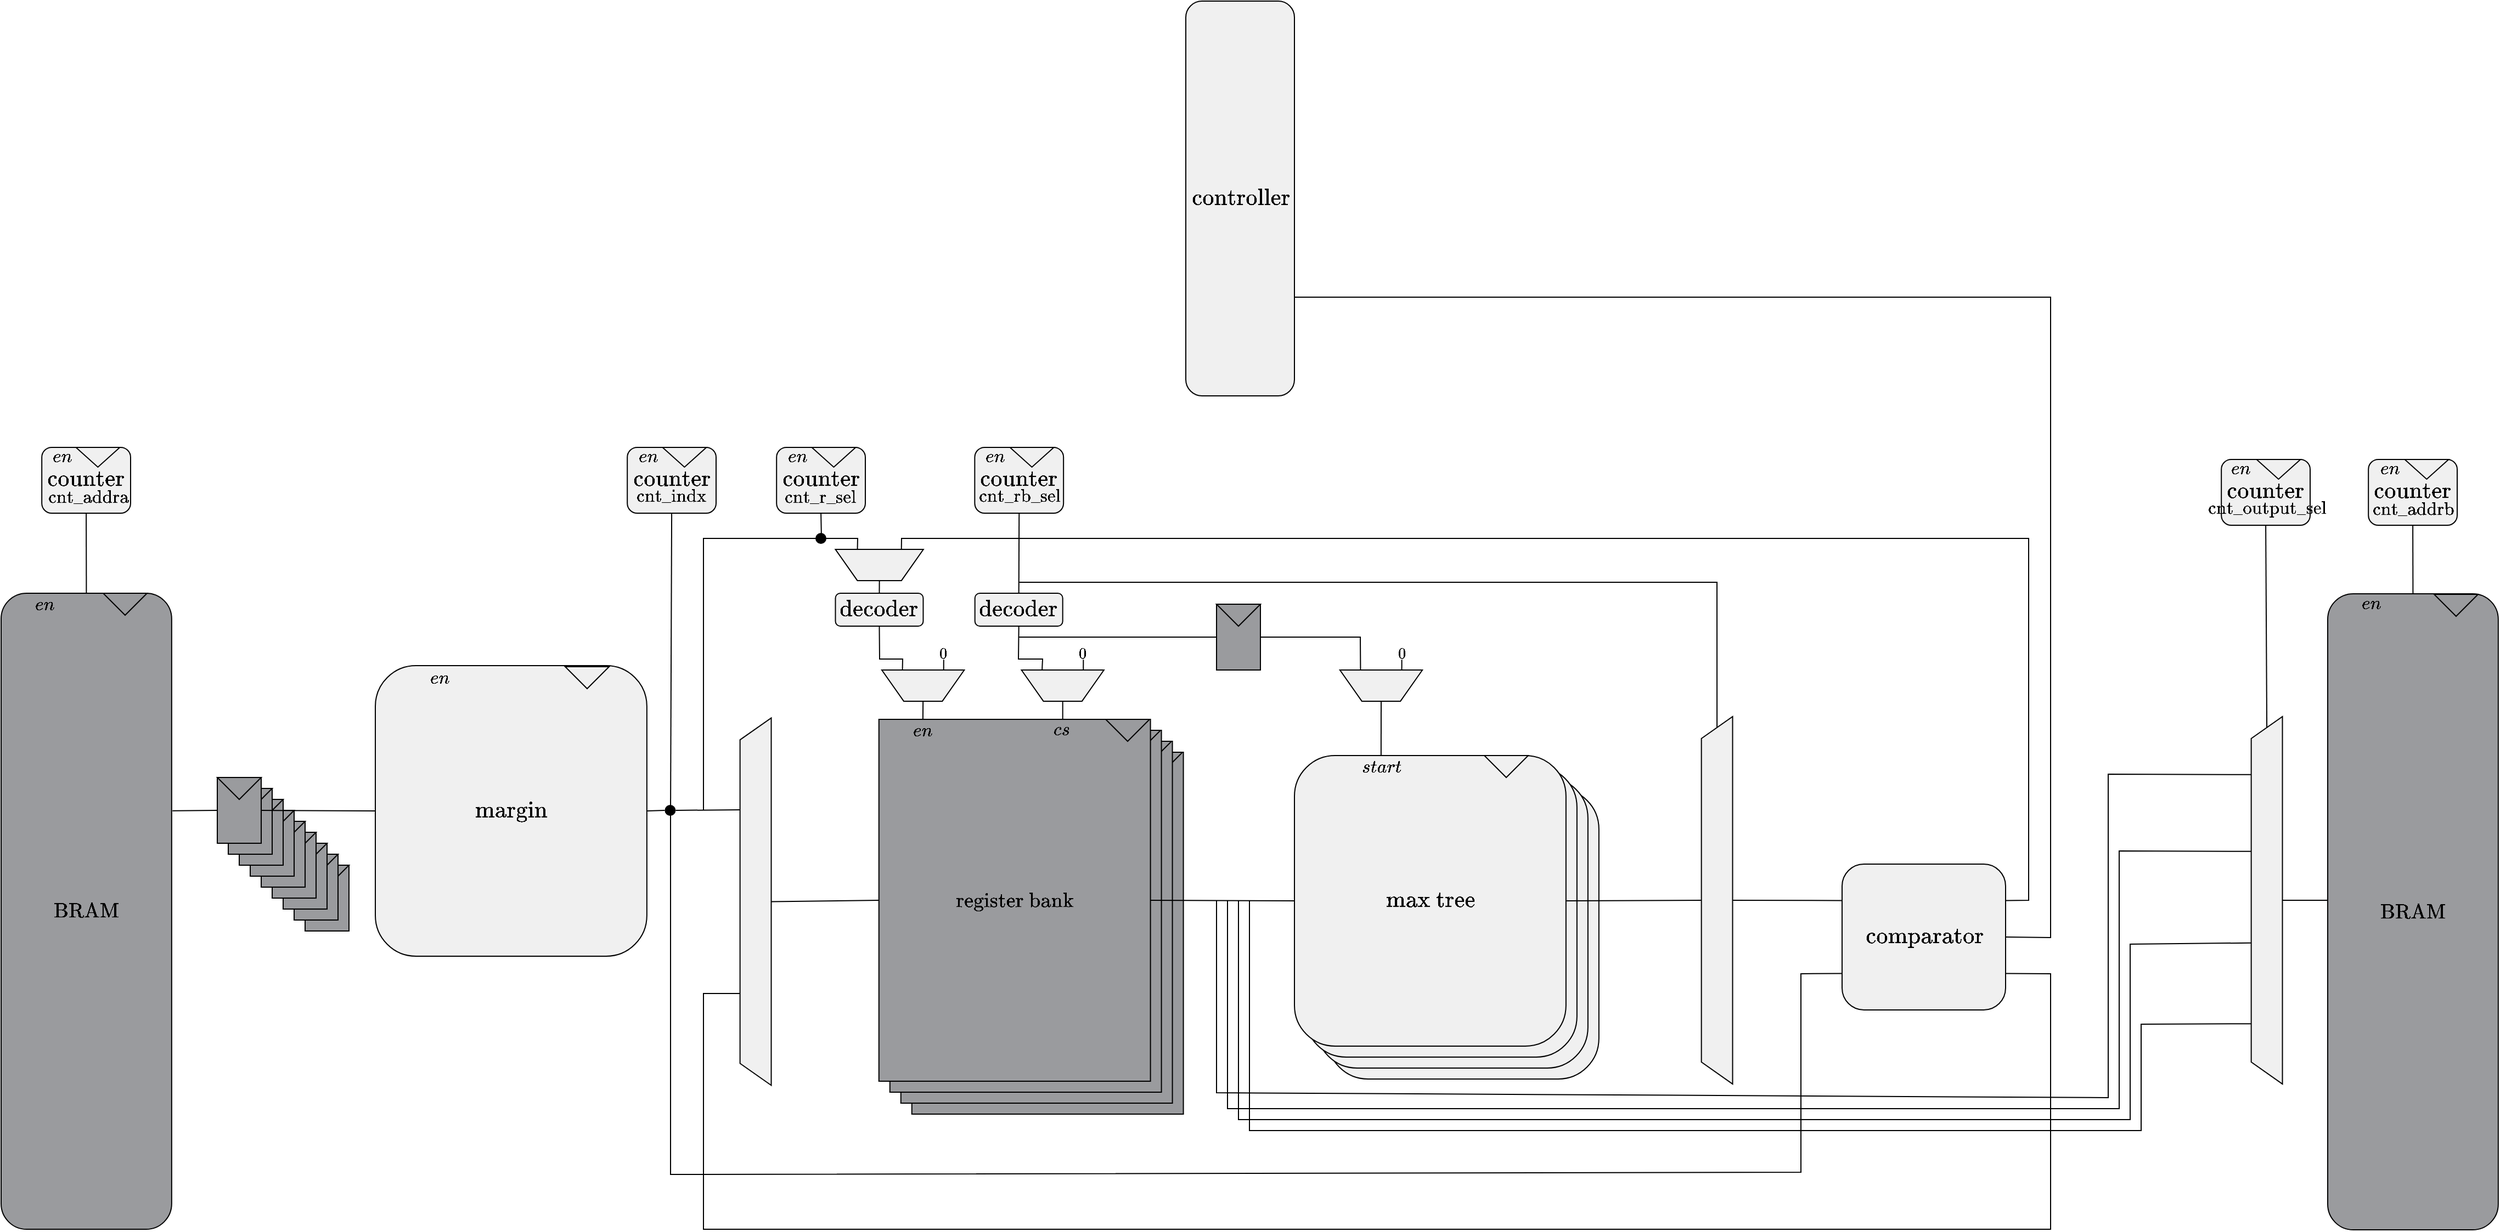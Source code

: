 <mxfile version="26.0.10">
  <diagram name="Page-1" id="adOrIFymFFJTRw3BzbVN">
    <mxGraphModel dx="1035" dy="715" grid="1" gridSize="10" guides="1" tooltips="1" connect="1" arrows="1" fold="1" page="1" pageScale="1" pageWidth="500" pageHeight="150" math="1" shadow="0">
      <root>
        <mxCell id="0" />
        <mxCell id="1" parent="0" />
        <mxCell id="SzusxRQVRMnyUwZ2KCdy-93" value="" style="group" parent="1" vertex="1" connectable="0">
          <mxGeometry x="477" y="718" width="40" height="60" as="geometry" />
        </mxCell>
        <mxCell id="SzusxRQVRMnyUwZ2KCdy-94" value="" style="group;strokeWidth=1;fillColor=#9A9B9E;strokeColor=default;container=0;" parent="SzusxRQVRMnyUwZ2KCdy-93" vertex="1" connectable="0">
          <mxGeometry width="40" height="60" as="geometry" />
        </mxCell>
        <mxCell id="SzusxRQVRMnyUwZ2KCdy-95" value="" style="rounded=0;whiteSpace=wrap;html=1;fillColor=#9A9B9E;" parent="SzusxRQVRMnyUwZ2KCdy-93" vertex="1">
          <mxGeometry width="40" height="60" as="geometry" />
        </mxCell>
        <mxCell id="SzusxRQVRMnyUwZ2KCdy-96" value="" style="triangle;whiteSpace=wrap;html=1;rotation=90;fillColor=#9A9B9E;" parent="SzusxRQVRMnyUwZ2KCdy-93" vertex="1">
          <mxGeometry x="10" y="-10" width="20" height="40" as="geometry" />
        </mxCell>
        <mxCell id="SzusxRQVRMnyUwZ2KCdy-89" value="" style="group" parent="1" vertex="1" connectable="0">
          <mxGeometry x="467" y="708" width="40" height="60" as="geometry" />
        </mxCell>
        <mxCell id="SzusxRQVRMnyUwZ2KCdy-90" value="" style="group;strokeWidth=1;fillColor=#9A9B9E;strokeColor=default;container=0;" parent="SzusxRQVRMnyUwZ2KCdy-89" vertex="1" connectable="0">
          <mxGeometry width="40" height="60" as="geometry" />
        </mxCell>
        <mxCell id="SzusxRQVRMnyUwZ2KCdy-91" value="" style="rounded=0;whiteSpace=wrap;html=1;fillColor=#9A9B9E;" parent="SzusxRQVRMnyUwZ2KCdy-89" vertex="1">
          <mxGeometry width="40" height="60" as="geometry" />
        </mxCell>
        <mxCell id="SzusxRQVRMnyUwZ2KCdy-92" value="" style="triangle;whiteSpace=wrap;html=1;rotation=90;fillColor=#9A9B9E;" parent="SzusxRQVRMnyUwZ2KCdy-89" vertex="1">
          <mxGeometry x="10" y="-10" width="20" height="40" as="geometry" />
        </mxCell>
        <mxCell id="SzusxRQVRMnyUwZ2KCdy-85" value="" style="group" parent="1" vertex="1" connectable="0">
          <mxGeometry x="457" y="698" width="40" height="60" as="geometry" />
        </mxCell>
        <mxCell id="SzusxRQVRMnyUwZ2KCdy-86" value="" style="group;strokeWidth=1;fillColor=#9A9B9E;strokeColor=default;container=0;" parent="SzusxRQVRMnyUwZ2KCdy-85" vertex="1" connectable="0">
          <mxGeometry width="40" height="60" as="geometry" />
        </mxCell>
        <mxCell id="SzusxRQVRMnyUwZ2KCdy-87" value="" style="rounded=0;whiteSpace=wrap;html=1;fillColor=#9A9B9E;" parent="SzusxRQVRMnyUwZ2KCdy-85" vertex="1">
          <mxGeometry width="40" height="60" as="geometry" />
        </mxCell>
        <mxCell id="SzusxRQVRMnyUwZ2KCdy-88" value="" style="triangle;whiteSpace=wrap;html=1;rotation=90;fillColor=#9A9B9E;" parent="SzusxRQVRMnyUwZ2KCdy-85" vertex="1">
          <mxGeometry x="10" y="-10" width="20" height="40" as="geometry" />
        </mxCell>
        <mxCell id="SzusxRQVRMnyUwZ2KCdy-81" value="" style="group" parent="1" vertex="1" connectable="0">
          <mxGeometry x="447" y="688" width="40" height="60" as="geometry" />
        </mxCell>
        <mxCell id="SzusxRQVRMnyUwZ2KCdy-82" value="" style="group;strokeWidth=1;fillColor=#9A9B9E;strokeColor=default;container=0;" parent="SzusxRQVRMnyUwZ2KCdy-81" vertex="1" connectable="0">
          <mxGeometry width="40" height="60" as="geometry" />
        </mxCell>
        <mxCell id="SzusxRQVRMnyUwZ2KCdy-83" value="" style="rounded=0;whiteSpace=wrap;html=1;fillColor=#9A9B9E;" parent="SzusxRQVRMnyUwZ2KCdy-81" vertex="1">
          <mxGeometry width="40" height="60" as="geometry" />
        </mxCell>
        <mxCell id="SzusxRQVRMnyUwZ2KCdy-84" value="" style="triangle;whiteSpace=wrap;html=1;rotation=90;fillColor=#9A9B9E;" parent="SzusxRQVRMnyUwZ2KCdy-81" vertex="1">
          <mxGeometry x="10" y="-10" width="20" height="40" as="geometry" />
        </mxCell>
        <mxCell id="SzusxRQVRMnyUwZ2KCdy-77" value="" style="group" parent="1" vertex="1" connectable="0">
          <mxGeometry x="437" y="678" width="40" height="60" as="geometry" />
        </mxCell>
        <mxCell id="SzusxRQVRMnyUwZ2KCdy-78" value="" style="group;strokeWidth=1;fillColor=#9A9B9E;strokeColor=default;container=0;" parent="SzusxRQVRMnyUwZ2KCdy-77" vertex="1" connectable="0">
          <mxGeometry width="40" height="60" as="geometry" />
        </mxCell>
        <mxCell id="SzusxRQVRMnyUwZ2KCdy-79" value="" style="rounded=0;whiteSpace=wrap;html=1;fillColor=#9A9B9E;" parent="SzusxRQVRMnyUwZ2KCdy-77" vertex="1">
          <mxGeometry width="40" height="60" as="geometry" />
        </mxCell>
        <mxCell id="SzusxRQVRMnyUwZ2KCdy-80" value="" style="triangle;whiteSpace=wrap;html=1;rotation=90;fillColor=#9A9B9E;" parent="SzusxRQVRMnyUwZ2KCdy-77" vertex="1">
          <mxGeometry x="10" y="-10" width="20" height="40" as="geometry" />
        </mxCell>
        <mxCell id="SzusxRQVRMnyUwZ2KCdy-73" value="" style="group" parent="1" vertex="1" connectable="0">
          <mxGeometry x="427" y="668" width="40" height="60" as="geometry" />
        </mxCell>
        <mxCell id="SzusxRQVRMnyUwZ2KCdy-74" value="" style="group;strokeWidth=1;fillColor=#9A9B9E;strokeColor=default;container=0;" parent="SzusxRQVRMnyUwZ2KCdy-73" vertex="1" connectable="0">
          <mxGeometry width="40" height="60" as="geometry" />
        </mxCell>
        <mxCell id="SzusxRQVRMnyUwZ2KCdy-75" value="" style="rounded=0;whiteSpace=wrap;html=1;fillColor=#9A9B9E;" parent="SzusxRQVRMnyUwZ2KCdy-73" vertex="1">
          <mxGeometry width="40" height="60" as="geometry" />
        </mxCell>
        <mxCell id="SzusxRQVRMnyUwZ2KCdy-76" value="" style="triangle;whiteSpace=wrap;html=1;rotation=90;fillColor=#9A9B9E;" parent="SzusxRQVRMnyUwZ2KCdy-73" vertex="1">
          <mxGeometry x="10" y="-10" width="20" height="40" as="geometry" />
        </mxCell>
        <mxCell id="SzusxRQVRMnyUwZ2KCdy-69" value="" style="group" parent="1" vertex="1" connectable="0">
          <mxGeometry x="417" y="658" width="40" height="60" as="geometry" />
        </mxCell>
        <mxCell id="SzusxRQVRMnyUwZ2KCdy-70" value="" style="group;strokeWidth=1;fillColor=#9A9B9E;strokeColor=default;container=0;" parent="SzusxRQVRMnyUwZ2KCdy-69" vertex="1" connectable="0">
          <mxGeometry width="40" height="60" as="geometry" />
        </mxCell>
        <mxCell id="SzusxRQVRMnyUwZ2KCdy-71" value="" style="rounded=0;whiteSpace=wrap;html=1;fillColor=#9A9B9E;" parent="SzusxRQVRMnyUwZ2KCdy-69" vertex="1">
          <mxGeometry width="40" height="60" as="geometry" />
        </mxCell>
        <mxCell id="SzusxRQVRMnyUwZ2KCdy-72" value="" style="triangle;whiteSpace=wrap;html=1;rotation=90;fillColor=#9A9B9E;" parent="SzusxRQVRMnyUwZ2KCdy-69" vertex="1">
          <mxGeometry x="10" y="-10" width="20" height="40" as="geometry" />
        </mxCell>
        <mxCell id="SzusxRQVRMnyUwZ2KCdy-65" value="" style="group" parent="1" vertex="1" connectable="0">
          <mxGeometry x="407" y="648" width="40" height="60" as="geometry" />
        </mxCell>
        <mxCell id="SzusxRQVRMnyUwZ2KCdy-66" value="" style="group;strokeWidth=1;fillColor=#9A9B9E;strokeColor=default;container=0;" parent="SzusxRQVRMnyUwZ2KCdy-65" vertex="1" connectable="0">
          <mxGeometry width="40" height="60" as="geometry" />
        </mxCell>
        <mxCell id="SzusxRQVRMnyUwZ2KCdy-67" value="" style="rounded=0;whiteSpace=wrap;html=1;fillColor=#9A9B9E;" parent="SzusxRQVRMnyUwZ2KCdy-65" vertex="1">
          <mxGeometry width="40" height="60" as="geometry" />
        </mxCell>
        <mxCell id="SzusxRQVRMnyUwZ2KCdy-68" value="" style="triangle;whiteSpace=wrap;html=1;rotation=90;fillColor=#9A9B9E;" parent="SzusxRQVRMnyUwZ2KCdy-65" vertex="1">
          <mxGeometry x="10" y="-10" width="20" height="40" as="geometry" />
        </mxCell>
        <mxCell id="Q722ckxabsYqj8SurIKe-194" value="" style="rounded=1;whiteSpace=wrap;html=1;fillColor=#F0F0F0;" parent="1" vertex="1">
          <mxGeometry x="1408.5" y="648" width="247.42" height="265" as="geometry" />
        </mxCell>
        <mxCell id="Q722ckxabsYqj8SurIKe-193" value="" style="rounded=1;whiteSpace=wrap;html=1;fillColor=#F0F0F0;" parent="1" vertex="1">
          <mxGeometry x="1398.5" y="638" width="247.42" height="265" as="geometry" />
        </mxCell>
        <mxCell id="Q722ckxabsYqj8SurIKe-192" value="" style="rounded=1;whiteSpace=wrap;html=1;fillColor=#F0F0F0;" parent="1" vertex="1">
          <mxGeometry x="1388.5" y="628" width="247.42" height="265" as="geometry" />
        </mxCell>
        <mxCell id="Q722ckxabsYqj8SurIKe-184" value="" style="rounded=0;whiteSpace=wrap;html=1;fillColor=#9A9B9E;" parent="1" vertex="1">
          <mxGeometry x="1029.87" y="615" width="247.42" height="330" as="geometry" />
        </mxCell>
        <mxCell id="Q722ckxabsYqj8SurIKe-185" value="" style="triangle;whiteSpace=wrap;html=1;rotation=90;fillColor=#9A9B9E;" parent="1" vertex="1">
          <mxGeometry x="1246.5" y="605" width="20" height="40" as="geometry" />
        </mxCell>
        <mxCell id="Q722ckxabsYqj8SurIKe-186" value="&lt;font style=&quot;font-size: 14px;&quot;&gt;$$en$$&lt;/font&gt;" style="text;html=1;align=center;verticalAlign=middle;whiteSpace=wrap;rounded=0;" parent="1" vertex="1">
          <mxGeometry x="1040.08" y="616" width="60" height="18" as="geometry" />
        </mxCell>
        <mxCell id="Q722ckxabsYqj8SurIKe-187" value="&lt;font style=&quot;font-size: 14px;&quot;&gt;$$cs$$&lt;/font&gt;" style="text;html=1;align=center;verticalAlign=middle;whiteSpace=wrap;rounded=0;" parent="1" vertex="1">
          <mxGeometry x="1167.34" y="615" width="60" height="18" as="geometry" />
        </mxCell>
        <mxCell id="Q722ckxabsYqj8SurIKe-180" value="" style="rounded=0;whiteSpace=wrap;html=1;fillColor=#9A9B9E;" parent="1" vertex="1">
          <mxGeometry x="1019.87" y="605" width="247.42" height="330" as="geometry" />
        </mxCell>
        <mxCell id="Q722ckxabsYqj8SurIKe-181" value="" style="triangle;whiteSpace=wrap;html=1;rotation=90;fillColor=#9A9B9E;" parent="1" vertex="1">
          <mxGeometry x="1236.5" y="595" width="20" height="40" as="geometry" />
        </mxCell>
        <mxCell id="Q722ckxabsYqj8SurIKe-182" value="&lt;font style=&quot;font-size: 14px;&quot;&gt;$$en$$&lt;/font&gt;" style="text;html=1;align=center;verticalAlign=middle;whiteSpace=wrap;rounded=0;" parent="1" vertex="1">
          <mxGeometry x="1030.08" y="606" width="60" height="18" as="geometry" />
        </mxCell>
        <mxCell id="Q722ckxabsYqj8SurIKe-183" value="&lt;font style=&quot;font-size: 14px;&quot;&gt;$$cs$$&lt;/font&gt;" style="text;html=1;align=center;verticalAlign=middle;whiteSpace=wrap;rounded=0;" parent="1" vertex="1">
          <mxGeometry x="1157.34" y="605" width="60" height="18" as="geometry" />
        </mxCell>
        <mxCell id="Q722ckxabsYqj8SurIKe-176" value="" style="rounded=0;whiteSpace=wrap;html=1;fillColor=#9A9B9E;" parent="1" vertex="1">
          <mxGeometry x="1009.87" y="595" width="247.42" height="330" as="geometry" />
        </mxCell>
        <mxCell id="Q722ckxabsYqj8SurIKe-177" value="" style="triangle;whiteSpace=wrap;html=1;rotation=90;fillColor=#9A9B9E;" parent="1" vertex="1">
          <mxGeometry x="1226.5" y="585" width="20" height="40" as="geometry" />
        </mxCell>
        <mxCell id="Q722ckxabsYqj8SurIKe-178" value="&lt;font style=&quot;font-size: 14px;&quot;&gt;$$en$$&lt;/font&gt;" style="text;html=1;align=center;verticalAlign=middle;whiteSpace=wrap;rounded=0;" parent="1" vertex="1">
          <mxGeometry x="1020.08" y="596" width="60" height="18" as="geometry" />
        </mxCell>
        <mxCell id="Q722ckxabsYqj8SurIKe-179" value="&lt;font style=&quot;font-size: 14px;&quot;&gt;$$cs$$&lt;/font&gt;" style="text;html=1;align=center;verticalAlign=middle;whiteSpace=wrap;rounded=0;" parent="1" vertex="1">
          <mxGeometry x="1147.34" y="595" width="60" height="18" as="geometry" />
        </mxCell>
        <mxCell id="Q722ckxabsYqj8SurIKe-1" value="" style="shape=trapezoid;perimeter=trapezoidPerimeter;whiteSpace=wrap;html=1;fixedSize=1;rotation=-90;fillColor=#F0F0F0;" parent="1" vertex="1">
          <mxGeometry x="720" y="737" width="335.08" height="28.44" as="geometry" />
        </mxCell>
        <mxCell id="Q722ckxabsYqj8SurIKe-38" value="&lt;font size=&quot;3&quot;&gt;$$\text{register bank}$$&lt;/font&gt;" style="rounded=0;whiteSpace=wrap;html=1;fillColor=#9A9B9E;" parent="1" vertex="1">
          <mxGeometry x="999.87" y="585" width="247.42" height="330" as="geometry" />
        </mxCell>
        <mxCell id="Q722ckxabsYqj8SurIKe-40" value="" style="triangle;whiteSpace=wrap;html=1;rotation=90;fillColor=#9A9B9E;" parent="1" vertex="1">
          <mxGeometry x="1216.5" y="575" width="20" height="40" as="geometry" />
        </mxCell>
        <mxCell id="Q722ckxabsYqj8SurIKe-41" value="&lt;font style=&quot;font-size: 14px;&quot;&gt;$$en$$&lt;/font&gt;" style="text;html=1;align=center;verticalAlign=middle;whiteSpace=wrap;rounded=0;" parent="1" vertex="1">
          <mxGeometry x="1010.08" y="586" width="60" height="18" as="geometry" />
        </mxCell>
        <mxCell id="Q722ckxabsYqj8SurIKe-42" value="&lt;font style=&quot;font-size: 14px;&quot;&gt;$$cs$$&lt;/font&gt;" style="text;html=1;align=center;verticalAlign=middle;whiteSpace=wrap;rounded=0;" parent="1" vertex="1">
          <mxGeometry x="1137.34" y="585" width="60" height="18" as="geometry" />
        </mxCell>
        <mxCell id="Q722ckxabsYqj8SurIKe-44" value="" style="shape=trapezoid;perimeter=trapezoidPerimeter;whiteSpace=wrap;html=1;fixedSize=1;rotation=-180;fillColor=#F0F0F0;" parent="1" vertex="1">
          <mxGeometry x="1002.5" y="540" width="75.16" height="28.44" as="geometry" />
        </mxCell>
        <mxCell id="Q722ckxabsYqj8SurIKe-70" value="" style="endArrow=none;html=1;rounded=0;exitX=0.5;exitY=1;exitDx=0;exitDy=0;entryX=0;entryY=0.5;entryDx=0;entryDy=0;startFill=0;" parent="1" source="Q722ckxabsYqj8SurIKe-1" target="Q722ckxabsYqj8SurIKe-38" edge="1">
          <mxGeometry width="50" height="50" relative="1" as="geometry">
            <mxPoint x="1047.58" y="825" as="sourcePoint" />
            <mxPoint x="1097.58" y="775" as="targetPoint" />
          </mxGeometry>
        </mxCell>
        <mxCell id="Q722ckxabsYqj8SurIKe-74" value="&lt;font style=&quot;font-size: 18px;&quot;&gt;$$\text{decoder}$$&lt;/font&gt;" style="rounded=1;whiteSpace=wrap;html=1;fillColor=#F0F0F0;" parent="1" vertex="1">
          <mxGeometry x="960.24" y="470" width="80" height="30" as="geometry" />
        </mxCell>
        <mxCell id="Q722ckxabsYqj8SurIKe-79" value="" style="group" parent="1" vertex="1" connectable="0">
          <mxGeometry x="898.5" y="330" width="89" height="67" as="geometry" />
        </mxCell>
        <mxCell id="Q722ckxabsYqj8SurIKe-75" value="&lt;font style=&quot;font-size: 18px;&quot;&gt;$$\text{counter}$$&lt;/font&gt;" style="rounded=1;whiteSpace=wrap;html=1;fillColor=#F0F0F0;" parent="Q722ckxabsYqj8SurIKe-79" vertex="1">
          <mxGeometry x="8.091" y="7" width="80.909" height="60" as="geometry" />
        </mxCell>
        <mxCell id="Q722ckxabsYqj8SurIKe-77" value="" style="triangle;whiteSpace=wrap;html=1;rotation=90;fillColor=#F0F0F0;" parent="Q722ckxabsYqj8SurIKe-79" vertex="1">
          <mxGeometry x="51.203" y="-4" width="17.98" height="40" as="geometry" />
        </mxCell>
        <mxCell id="Q722ckxabsYqj8SurIKe-78" value="&lt;font style=&quot;font-size: 14px;&quot;&gt;$$en$$&lt;/font&gt;" style="text;html=1;align=center;verticalAlign=middle;whiteSpace=wrap;rounded=0;" parent="Q722ckxabsYqj8SurIKe-79" vertex="1">
          <mxGeometry width="53.939" height="30" as="geometry" />
        </mxCell>
        <mxCell id="iXVDNPHg3G7X44UoFmJs-3" value="&lt;font style=&quot;font-size: 14px;&quot;&gt;$$\text{cnt_r_sel}$$&lt;/font&gt;" style="text;html=1;align=center;verticalAlign=middle;whiteSpace=wrap;rounded=0;" vertex="1" parent="Q722ckxabsYqj8SurIKe-79">
          <mxGeometry x="18.55" y="37" width="60" height="30" as="geometry" />
        </mxCell>
        <mxCell id="Q722ckxabsYqj8SurIKe-97" value="" style="endArrow=none;html=1;rounded=0;entryX=0.5;entryY=1;entryDx=0;entryDy=0;exitX=0.75;exitY=1;exitDx=0;exitDy=0;" parent="1" source="Q722ckxabsYqj8SurIKe-44" target="Q722ckxabsYqj8SurIKe-74" edge="1">
          <mxGeometry width="50" height="50" relative="1" as="geometry">
            <mxPoint x="947.5" y="530" as="sourcePoint" />
            <mxPoint x="997.5" y="480" as="targetPoint" />
            <Array as="points">
              <mxPoint x="1021.5" y="530" />
              <mxPoint x="1000.5" y="530" />
            </Array>
          </mxGeometry>
        </mxCell>
        <mxCell id="Q722ckxabsYqj8SurIKe-98" value="" style="shape=trapezoid;perimeter=trapezoidPerimeter;whiteSpace=wrap;html=1;fixedSize=1;rotation=-180;fillColor=#F0F0F0;" parent="1" vertex="1">
          <mxGeometry x="960.24" y="430" width="80.16" height="28.44" as="geometry" />
        </mxCell>
        <mxCell id="Q722ckxabsYqj8SurIKe-99" value="" style="endArrow=none;html=1;rounded=0;exitX=0.5;exitY=0;exitDx=0;exitDy=0;entryX=0.5;entryY=0;entryDx=0;entryDy=0;" parent="1" source="Q722ckxabsYqj8SurIKe-74" target="Q722ckxabsYqj8SurIKe-98" edge="1">
          <mxGeometry width="50" height="50" relative="1" as="geometry">
            <mxPoint x="1107.5" y="430" as="sourcePoint" />
            <mxPoint x="1157.5" y="380" as="targetPoint" />
          </mxGeometry>
        </mxCell>
        <mxCell id="Q722ckxabsYqj8SurIKe-102" value="" style="endArrow=none;html=1;rounded=0;entryX=0.5;entryY=1;entryDx=0;entryDy=0;exitX=0.75;exitY=1;exitDx=0;exitDy=0;" parent="1" source="Q722ckxabsYqj8SurIKe-98" target="Q722ckxabsYqj8SurIKe-75" edge="1">
          <mxGeometry width="50" height="50" relative="1" as="geometry">
            <mxPoint x="947.5" y="370" as="sourcePoint" />
            <mxPoint x="997.5" y="320" as="targetPoint" />
            <Array as="points">
              <mxPoint x="980.5" y="420" />
              <mxPoint x="947.5" y="420" />
            </Array>
          </mxGeometry>
        </mxCell>
        <mxCell id="Q722ckxabsYqj8SurIKe-105" value="$$0$$" style="text;html=1;align=center;verticalAlign=middle;whiteSpace=wrap;rounded=0;" parent="1" vertex="1">
          <mxGeometry x="1055.08" y="520" width="7.54" height="10" as="geometry" />
        </mxCell>
        <mxCell id="Q722ckxabsYqj8SurIKe-108" value="" style="endArrow=none;html=1;rounded=0;entryX=0.25;entryY=1;entryDx=0;entryDy=0;exitX=0.441;exitY=1.031;exitDx=0;exitDy=0;exitPerimeter=0;" parent="1" target="Q722ckxabsYqj8SurIKe-44" edge="1">
          <mxGeometry width="50" height="50" relative="1" as="geometry">
            <mxPoint x="1058.9" y="530.62" as="sourcePoint" />
            <mxPoint x="1067.5" y="540" as="targetPoint" />
          </mxGeometry>
        </mxCell>
        <mxCell id="Q722ckxabsYqj8SurIKe-114" value="" style="shape=trapezoid;perimeter=trapezoidPerimeter;whiteSpace=wrap;html=1;fixedSize=1;rotation=-180;fillColor=#F0F0F0;" parent="1" vertex="1">
          <mxGeometry x="1129.76" y="540" width="75.16" height="28.44" as="geometry" />
        </mxCell>
        <mxCell id="Q722ckxabsYqj8SurIKe-115" value="&lt;font style=&quot;font-size: 18px;&quot;&gt;$$\text{decoder}$$&lt;/font&gt;" style="rounded=1;whiteSpace=wrap;html=1;fillColor=#F0F0F0;" parent="1" vertex="1">
          <mxGeometry x="1087.34" y="470" width="80" height="30" as="geometry" />
        </mxCell>
        <mxCell id="Q722ckxabsYqj8SurIKe-117" value="$$0$$" style="text;html=1;align=center;verticalAlign=middle;whiteSpace=wrap;rounded=0;" parent="1" vertex="1">
          <mxGeometry x="1182.34" y="520" width="7.54" height="10" as="geometry" />
        </mxCell>
        <mxCell id="Q722ckxabsYqj8SurIKe-118" value="" style="endArrow=none;html=1;rounded=0;entryX=0.25;entryY=1;entryDx=0;entryDy=0;exitX=0.441;exitY=1.031;exitDx=0;exitDy=0;exitPerimeter=0;" parent="1" target="Q722ckxabsYqj8SurIKe-114" edge="1">
          <mxGeometry width="50" height="50" relative="1" as="geometry">
            <mxPoint x="1186.16" y="530.62" as="sourcePoint" />
            <mxPoint x="1194.76" y="540" as="targetPoint" />
          </mxGeometry>
        </mxCell>
        <mxCell id="Q722ckxabsYqj8SurIKe-119" value="" style="endArrow=none;html=1;rounded=0;exitX=0.5;exitY=0;exitDx=0;exitDy=0;entryX=0.5;entryY=0;entryDx=0;entryDy=0;" parent="1" source="Q722ckxabsYqj8SurIKe-42" target="Q722ckxabsYqj8SurIKe-114" edge="1">
          <mxGeometry width="50" height="50" relative="1" as="geometry">
            <mxPoint x="1277.5" y="540" as="sourcePoint" />
            <mxPoint x="1327.5" y="490" as="targetPoint" />
          </mxGeometry>
        </mxCell>
        <mxCell id="Q722ckxabsYqj8SurIKe-120" value="" style="group;rounded=0;" parent="1" vertex="1" connectable="0">
          <mxGeometry x="1079.08" y="330" width="89" height="67" as="geometry" />
        </mxCell>
        <mxCell id="Q722ckxabsYqj8SurIKe-121" value="&lt;font style=&quot;font-size: 18px;&quot;&gt;$$\text{counter}$$&lt;/font&gt;" style="rounded=1;whiteSpace=wrap;html=1;fillColor=#F0F0F0;" parent="Q722ckxabsYqj8SurIKe-120" vertex="1">
          <mxGeometry x="8.091" y="7" width="80.909" height="60" as="geometry" />
        </mxCell>
        <mxCell id="Q722ckxabsYqj8SurIKe-122" value="" style="triangle;whiteSpace=wrap;html=1;rotation=90;fillColor=#F0F0F0;" parent="Q722ckxabsYqj8SurIKe-120" vertex="1">
          <mxGeometry x="51.203" y="-4" width="17.98" height="40" as="geometry" />
        </mxCell>
        <mxCell id="Q722ckxabsYqj8SurIKe-123" value="&lt;font style=&quot;font-size: 14px;&quot;&gt;$$en$$&lt;/font&gt;" style="text;html=1;align=center;verticalAlign=middle;whiteSpace=wrap;rounded=0;" parent="Q722ckxabsYqj8SurIKe-120" vertex="1">
          <mxGeometry width="53.939" height="30" as="geometry" />
        </mxCell>
        <mxCell id="iXVDNPHg3G7X44UoFmJs-4" value="&lt;font style=&quot;font-size: 14px;&quot;&gt;$$\text{cnt_rb_sel}$$&lt;/font&gt;" style="text;html=1;align=center;verticalAlign=middle;whiteSpace=wrap;rounded=0;" vertex="1" parent="Q722ckxabsYqj8SurIKe-120">
          <mxGeometry x="18.55" y="36" width="60" height="30" as="geometry" />
        </mxCell>
        <mxCell id="Q722ckxabsYqj8SurIKe-124" value="" style="endArrow=none;html=1;rounded=0;entryX=0.5;entryY=1;entryDx=0;entryDy=0;exitX=0.5;exitY=0;exitDx=0;exitDy=0;" parent="1" source="Q722ckxabsYqj8SurIKe-115" target="Q722ckxabsYqj8SurIKe-121" edge="1">
          <mxGeometry width="50" height="50" relative="1" as="geometry">
            <mxPoint x="1117.5" y="500" as="sourcePoint" />
            <mxPoint x="1167.5" y="450" as="targetPoint" />
          </mxGeometry>
        </mxCell>
        <mxCell id="Q722ckxabsYqj8SurIKe-139" value="" style="endArrow=none;html=1;rounded=0;entryX=0.5;entryY=0;entryDx=0;entryDy=0;exitX=0.162;exitY=-0.001;exitDx=0;exitDy=0;exitPerimeter=0;" parent="1" source="Q722ckxabsYqj8SurIKe-38" target="Q722ckxabsYqj8SurIKe-44" edge="1">
          <mxGeometry width="50" height="50" relative="1" as="geometry">
            <mxPoint x="947.5" y="630" as="sourcePoint" />
            <mxPoint x="997.5" y="580" as="targetPoint" />
          </mxGeometry>
        </mxCell>
        <mxCell id="Q722ckxabsYqj8SurIKe-190" value="&lt;font style=&quot;font-size: 18px;&quot;&gt;$$\text{max tree}$$&lt;/font&gt;" style="rounded=1;whiteSpace=wrap;html=1;fillColor=#F0F0F0;" parent="1" vertex="1">
          <mxGeometry x="1378.5" y="618" width="247.42" height="265" as="geometry" />
        </mxCell>
        <mxCell id="Q722ckxabsYqj8SurIKe-191" value="&lt;font style=&quot;font-size: 18px;&quot;&gt;$$\text{controller}$$&lt;/font&gt;" style="rounded=1;whiteSpace=wrap;html=1;fillColor=#F0F0F0;" parent="1" vertex="1">
          <mxGeometry x="1279.5" y="-70" width="99" height="360" as="geometry" />
        </mxCell>
        <mxCell id="Q722ckxabsYqj8SurIKe-195" value="" style="endArrow=none;html=1;rounded=0;exitX=1;exitY=0.5;exitDx=0;exitDy=0;entryX=0;entryY=0.5;entryDx=0;entryDy=0;" parent="1" source="Q722ckxabsYqj8SurIKe-38" target="Q722ckxabsYqj8SurIKe-190" edge="1">
          <mxGeometry width="50" height="50" relative="1" as="geometry">
            <mxPoint x="1367.5" y="760" as="sourcePoint" />
            <mxPoint x="1417.5" y="710" as="targetPoint" />
          </mxGeometry>
        </mxCell>
        <mxCell id="Q722ckxabsYqj8SurIKe-196" value="" style="shape=trapezoid;perimeter=trapezoidPerimeter;whiteSpace=wrap;html=1;fixedSize=1;rotation=-90;fillColor=#F0F0F0;" parent="1" vertex="1">
          <mxGeometry x="1596" y="735.78" width="335.08" height="28.44" as="geometry" />
        </mxCell>
        <mxCell id="Q722ckxabsYqj8SurIKe-197" value="" style="endArrow=none;html=1;rounded=0;exitX=1;exitY=0.5;exitDx=0;exitDy=0;entryX=0.5;entryY=0;entryDx=0;entryDy=0;" parent="1" source="Q722ckxabsYqj8SurIKe-190" target="Q722ckxabsYqj8SurIKe-196" edge="1">
          <mxGeometry width="50" height="50" relative="1" as="geometry">
            <mxPoint x="1857.5" y="790" as="sourcePoint" />
            <mxPoint x="1747.5" y="750" as="targetPoint" />
          </mxGeometry>
        </mxCell>
        <mxCell id="Q722ckxabsYqj8SurIKe-198" value="&lt;font style=&quot;font-size: 18px;&quot;&gt;$$\text{comparator}$$&lt;/font&gt;" style="rounded=1;whiteSpace=wrap;html=1;fillColor=#F0F0F0;" parent="1" vertex="1">
          <mxGeometry x="1877.5" y="717" width="149" height="133" as="geometry" />
        </mxCell>
        <mxCell id="Q722ckxabsYqj8SurIKe-200" value="" style="endArrow=none;html=1;rounded=0;entryX=0.25;entryY=0;entryDx=0;entryDy=0;exitX=1;exitY=0.75;exitDx=0;exitDy=0;" parent="1" source="Q722ckxabsYqj8SurIKe-198" target="Q722ckxabsYqj8SurIKe-1" edge="1">
          <mxGeometry width="50" height="50" relative="1" as="geometry">
            <mxPoint x="2027.5" y="770" as="sourcePoint" />
            <mxPoint x="747.5" y="850" as="targetPoint" />
            <Array as="points">
              <mxPoint x="2067.5" y="817" />
              <mxPoint x="2067.5" y="1050" />
              <mxPoint x="840" y="1050" />
              <mxPoint x="840" y="835" />
            </Array>
          </mxGeometry>
        </mxCell>
        <mxCell id="Q722ckxabsYqj8SurIKe-201" value="" style="triangle;whiteSpace=wrap;html=1;rotation=90;fillColor=#F0F0F0;" parent="1" vertex="1">
          <mxGeometry x="1561.5" y="608" width="20" height="40" as="geometry" />
        </mxCell>
        <mxCell id="Q722ckxabsYqj8SurIKe-202" value="&lt;font style=&quot;font-size: 14px;&quot;&gt;$$start$$&lt;/font&gt;" style="text;html=1;align=center;verticalAlign=middle;whiteSpace=wrap;rounded=0;" parent="1" vertex="1">
          <mxGeometry x="1427.5" y="613" width="60" height="30" as="geometry" />
        </mxCell>
        <mxCell id="SzusxRQVRMnyUwZ2KCdy-1" value="" style="endArrow=none;html=1;rounded=0;entryX=1;entryY=0.5;entryDx=0;entryDy=0;" parent="1" target="Q722ckxabsYqj8SurIKe-196" edge="1">
          <mxGeometry width="50" height="50" relative="1" as="geometry">
            <mxPoint x="1127.5" y="460" as="sourcePoint" />
            <mxPoint x="1757.5" y="470" as="targetPoint" />
            <Array as="points">
              <mxPoint x="1763.5" y="460" />
            </Array>
          </mxGeometry>
        </mxCell>
        <mxCell id="SzusxRQVRMnyUwZ2KCdy-2" value="" style="endArrow=none;html=1;rounded=0;entryX=0;entryY=0.25;entryDx=0;entryDy=0;exitX=0.5;exitY=1;exitDx=0;exitDy=0;" parent="1" source="Q722ckxabsYqj8SurIKe-196" target="Q722ckxabsYqj8SurIKe-198" edge="1">
          <mxGeometry width="50" height="50" relative="1" as="geometry">
            <mxPoint x="1837.5" y="940" as="sourcePoint" />
            <mxPoint x="1887.5" y="890" as="targetPoint" />
          </mxGeometry>
        </mxCell>
        <mxCell id="SzusxRQVRMnyUwZ2KCdy-3" value="" style="endArrow=none;html=1;rounded=0;exitX=1;exitY=0.25;exitDx=0;exitDy=0;entryX=0.25;entryY=1;entryDx=0;entryDy=0;" parent="1" source="Q722ckxabsYqj8SurIKe-198" target="Q722ckxabsYqj8SurIKe-98" edge="1">
          <mxGeometry width="50" height="50" relative="1" as="geometry">
            <mxPoint x="2037.5" y="750" as="sourcePoint" />
            <mxPoint x="2087.5" y="700" as="targetPoint" />
            <Array as="points">
              <mxPoint x="2047.5" y="750" />
              <mxPoint x="2047.5" y="420" />
              <mxPoint x="1020.5" y="420" />
            </Array>
          </mxGeometry>
        </mxCell>
        <mxCell id="SzusxRQVRMnyUwZ2KCdy-4" value="" style="endArrow=none;html=1;rounded=0;exitX=1;exitY=0.5;exitDx=0;exitDy=0;entryX=1;entryY=0.75;entryDx=0;entryDy=0;" parent="1" source="Q722ckxabsYqj8SurIKe-198" target="Q722ckxabsYqj8SurIKe-191" edge="1">
          <mxGeometry width="50" height="50" relative="1" as="geometry">
            <mxPoint x="2047.5" y="790" as="sourcePoint" />
            <mxPoint x="2067.5" y="308.462" as="targetPoint" />
            <Array as="points">
              <mxPoint x="2067.5" y="784" />
              <mxPoint x="2067.5" y="200" />
            </Array>
          </mxGeometry>
        </mxCell>
        <mxCell id="SzusxRQVRMnyUwZ2KCdy-6" value="" style="shape=trapezoid;perimeter=trapezoidPerimeter;whiteSpace=wrap;html=1;fixedSize=1;rotation=-180;fillColor=#F0F0F0;" parent="1" vertex="1">
          <mxGeometry x="1419.92" y="540" width="75.16" height="28.44" as="geometry" />
        </mxCell>
        <mxCell id="SzusxRQVRMnyUwZ2KCdy-7" value="$$0$$" style="text;html=1;align=center;verticalAlign=middle;whiteSpace=wrap;rounded=0;" parent="1" vertex="1">
          <mxGeometry x="1472.5" y="520" width="7.54" height="10" as="geometry" />
        </mxCell>
        <mxCell id="SzusxRQVRMnyUwZ2KCdy-8" value="" style="endArrow=none;html=1;rounded=0;entryX=0.25;entryY=1;entryDx=0;entryDy=0;exitX=0.441;exitY=1.031;exitDx=0;exitDy=0;exitPerimeter=0;" parent="1" target="SzusxRQVRMnyUwZ2KCdy-6" edge="1">
          <mxGeometry width="50" height="50" relative="1" as="geometry">
            <mxPoint x="1476.32" y="530.62" as="sourcePoint" />
            <mxPoint x="1484.92" y="540" as="targetPoint" />
          </mxGeometry>
        </mxCell>
        <mxCell id="SzusxRQVRMnyUwZ2KCdy-12" value="" style="group" parent="1" vertex="1" connectable="0">
          <mxGeometry x="1307.5" y="480" width="40" height="60" as="geometry" />
        </mxCell>
        <mxCell id="SzusxRQVRMnyUwZ2KCdy-13" value="" style="group;strokeWidth=1;fillColor=#9A9B9E;strokeColor=default;container=0;" parent="SzusxRQVRMnyUwZ2KCdy-12" vertex="1" connectable="0">
          <mxGeometry width="40" height="60" as="geometry" />
        </mxCell>
        <mxCell id="SzusxRQVRMnyUwZ2KCdy-14" value="" style="rounded=0;whiteSpace=wrap;html=1;fillColor=#9A9B9E;" parent="SzusxRQVRMnyUwZ2KCdy-12" vertex="1">
          <mxGeometry width="40" height="60" as="geometry" />
        </mxCell>
        <mxCell id="SzusxRQVRMnyUwZ2KCdy-15" value="" style="triangle;whiteSpace=wrap;html=1;rotation=90;fillColor=#9A9B9E;" parent="SzusxRQVRMnyUwZ2KCdy-12" vertex="1">
          <mxGeometry x="10" y="-10" width="20" height="40" as="geometry" />
        </mxCell>
        <mxCell id="SzusxRQVRMnyUwZ2KCdy-16" value="" style="endArrow=none;html=1;rounded=0;entryX=0;entryY=0.5;entryDx=0;entryDy=0;" parent="1" target="SzusxRQVRMnyUwZ2KCdy-14" edge="1">
          <mxGeometry width="50" height="50" relative="1" as="geometry">
            <mxPoint x="1127.5" y="510" as="sourcePoint" />
            <mxPoint x="1307.5" y="510" as="targetPoint" />
          </mxGeometry>
        </mxCell>
        <mxCell id="SzusxRQVRMnyUwZ2KCdy-17" value="" style="endArrow=none;html=1;rounded=0;exitX=1;exitY=0.5;exitDx=0;exitDy=0;entryX=0.75;entryY=1;entryDx=0;entryDy=0;" parent="1" source="SzusxRQVRMnyUwZ2KCdy-14" target="SzusxRQVRMnyUwZ2KCdy-6" edge="1">
          <mxGeometry width="50" height="50" relative="1" as="geometry">
            <mxPoint x="1387.5" y="550" as="sourcePoint" />
            <mxPoint x="1437.5" y="500" as="targetPoint" />
            <Array as="points">
              <mxPoint x="1438.5" y="510" />
            </Array>
          </mxGeometry>
        </mxCell>
        <mxCell id="SzusxRQVRMnyUwZ2KCdy-18" value="" style="shape=trapezoid;perimeter=trapezoidPerimeter;whiteSpace=wrap;html=1;fixedSize=1;rotation=-90;fillColor=#F0F0F0;" parent="1" vertex="1">
          <mxGeometry x="2097" y="735.78" width="335.08" height="28.44" as="geometry" />
        </mxCell>
        <mxCell id="SzusxRQVRMnyUwZ2KCdy-19" value="" style="endArrow=none;html=1;rounded=0;exitX=0.842;exitY=-0.001;exitDx=0;exitDy=0;exitPerimeter=0;" parent="1" source="SzusxRQVRMnyUwZ2KCdy-18" edge="1">
          <mxGeometry width="50" height="50" relative="1" as="geometry">
            <mxPoint x="2276.837" y="635.568" as="sourcePoint" />
            <mxPoint x="1307.5" y="750.5" as="targetPoint" />
            <Array as="points">
              <mxPoint x="2120" y="635" />
              <mxPoint x="2120" y="930" />
              <mxPoint x="1307.5" y="925.5" />
            </Array>
          </mxGeometry>
        </mxCell>
        <mxCell id="SzusxRQVRMnyUwZ2KCdy-20" value="" style="endArrow=none;html=1;rounded=0;exitX=0.633;exitY=-0.001;exitDx=0;exitDy=0;exitPerimeter=0;" parent="1" source="SzusxRQVRMnyUwZ2KCdy-18" edge="1">
          <mxGeometry width="50" height="50" relative="1" as="geometry">
            <mxPoint x="2247.5" y="690" as="sourcePoint" />
            <mxPoint x="1317.5" y="750" as="targetPoint" />
            <Array as="points">
              <mxPoint x="2130" y="705" />
              <mxPoint x="2130" y="940" />
              <mxPoint x="1317.5" y="940" />
            </Array>
          </mxGeometry>
        </mxCell>
        <mxCell id="SzusxRQVRMnyUwZ2KCdy-21" value="" style="endArrow=none;html=1;rounded=0;exitX=0.384;exitY=0.006;exitDx=0;exitDy=0;exitPerimeter=0;" parent="1" source="SzusxRQVRMnyUwZ2KCdy-18" edge="1">
          <mxGeometry width="50" height="50" relative="1" as="geometry">
            <mxPoint x="2127.5" y="810" as="sourcePoint" />
            <mxPoint x="1327.5" y="750" as="targetPoint" />
            <Array as="points">
              <mxPoint x="2140" y="790" />
              <mxPoint x="2140" y="950" />
              <mxPoint x="1327.5" y="950" />
            </Array>
          </mxGeometry>
        </mxCell>
        <mxCell id="SzusxRQVRMnyUwZ2KCdy-22" value="" style="endArrow=none;html=1;rounded=0;exitX=0.164;exitY=0.003;exitDx=0;exitDy=0;exitPerimeter=0;" parent="1" source="SzusxRQVRMnyUwZ2KCdy-18" edge="1">
          <mxGeometry width="50" height="50" relative="1" as="geometry">
            <mxPoint x="1337.5" y="1060" as="sourcePoint" />
            <mxPoint x="1337.5" y="750" as="targetPoint" />
            <Array as="points">
              <mxPoint x="2150" y="863" />
              <mxPoint x="2150" y="960" />
              <mxPoint x="1337.5" y="960" />
            </Array>
          </mxGeometry>
        </mxCell>
        <mxCell id="SzusxRQVRMnyUwZ2KCdy-23" value="" style="group" parent="1" vertex="1" connectable="0">
          <mxGeometry x="2206" y="341" width="89" height="67" as="geometry" />
        </mxCell>
        <mxCell id="SzusxRQVRMnyUwZ2KCdy-24" value="&lt;font style=&quot;font-size: 18px;&quot;&gt;$$\text{counter}$$&lt;/font&gt;" style="rounded=1;whiteSpace=wrap;html=1;fillColor=#F0F0F0;" parent="SzusxRQVRMnyUwZ2KCdy-23" vertex="1">
          <mxGeometry x="17.091" y="7" width="80.909" height="60" as="geometry" />
        </mxCell>
        <mxCell id="SzusxRQVRMnyUwZ2KCdy-25" value="" style="triangle;whiteSpace=wrap;html=1;rotation=90;fillColor=#F0F0F0;" parent="SzusxRQVRMnyUwZ2KCdy-23" vertex="1">
          <mxGeometry x="60.203" y="-4" width="17.98" height="40" as="geometry" />
        </mxCell>
        <mxCell id="SzusxRQVRMnyUwZ2KCdy-26" value="&lt;font style=&quot;font-size: 14px;&quot;&gt;$$en$$&lt;/font&gt;" style="text;html=1;align=center;verticalAlign=middle;whiteSpace=wrap;rounded=0;" parent="SzusxRQVRMnyUwZ2KCdy-23" vertex="1">
          <mxGeometry x="8" width="53.939" height="30" as="geometry" />
        </mxCell>
        <mxCell id="SzusxRQVRMnyUwZ2KCdy-46" value="" style="group" parent="SzusxRQVRMnyUwZ2KCdy-23" vertex="1" connectable="0">
          <mxGeometry x="144" width="89" height="67" as="geometry" />
        </mxCell>
        <mxCell id="SzusxRQVRMnyUwZ2KCdy-47" value="&lt;font style=&quot;font-size: 18px;&quot;&gt;$$\text{counter}$$&lt;/font&gt;" style="rounded=1;whiteSpace=wrap;html=1;fillColor=#F0F0F0;" parent="SzusxRQVRMnyUwZ2KCdy-46" vertex="1">
          <mxGeometry x="7.091" y="7" width="80.909" height="60" as="geometry" />
        </mxCell>
        <mxCell id="SzusxRQVRMnyUwZ2KCdy-48" value="" style="triangle;whiteSpace=wrap;html=1;rotation=90;fillColor=#F0F0F0;" parent="SzusxRQVRMnyUwZ2KCdy-46" vertex="1">
          <mxGeometry x="51.203" y="-4" width="17.98" height="40" as="geometry" />
        </mxCell>
        <mxCell id="SzusxRQVRMnyUwZ2KCdy-49" value="&lt;font style=&quot;font-size: 14px;&quot;&gt;$$en$$&lt;/font&gt;" style="text;html=1;align=center;verticalAlign=middle;whiteSpace=wrap;rounded=0;" parent="SzusxRQVRMnyUwZ2KCdy-46" vertex="1">
          <mxGeometry width="53.939" height="30" as="geometry" />
        </mxCell>
        <mxCell id="iXVDNPHg3G7X44UoFmJs-6" value="&lt;font style=&quot;font-size: 14px;&quot;&gt;$$\text{cnt_addrb}$$&lt;/font&gt;" style="text;html=1;align=center;verticalAlign=middle;whiteSpace=wrap;rounded=0;" vertex="1" parent="SzusxRQVRMnyUwZ2KCdy-46">
          <mxGeometry x="17.55" y="37" width="60" height="30" as="geometry" />
        </mxCell>
        <mxCell id="iXVDNPHg3G7X44UoFmJs-5" value="&lt;font style=&quot;font-size: 14px;&quot;&gt;$$\text{cnt_output_sel}$$&lt;/font&gt;" style="text;html=1;align=center;verticalAlign=middle;whiteSpace=wrap;rounded=0;" vertex="1" parent="SzusxRQVRMnyUwZ2KCdy-23">
          <mxGeometry x="29" y="37" width="60" height="30" as="geometry" />
        </mxCell>
        <mxCell id="SzusxRQVRMnyUwZ2KCdy-31" value="" style="endArrow=none;html=1;rounded=0;exitX=1;exitY=0.5;exitDx=0;exitDy=0;entryX=0.5;entryY=1;entryDx=0;entryDy=0;" parent="1" source="SzusxRQVRMnyUwZ2KCdy-18" target="SzusxRQVRMnyUwZ2KCdy-24" edge="1">
          <mxGeometry width="50" height="50" relative="1" as="geometry">
            <mxPoint x="2190.5" y="570" as="sourcePoint" />
            <mxPoint x="2240.5" y="520" as="targetPoint" />
          </mxGeometry>
        </mxCell>
        <mxCell id="SzusxRQVRMnyUwZ2KCdy-37" value="&lt;font style=&quot;font-size: 18px;&quot;&gt;$$\text{margin}$$&lt;/font&gt;" style="rounded=1;whiteSpace=wrap;html=1;fillColor=#F0F0F0;" parent="1" vertex="1">
          <mxGeometry x="541" y="536" width="247.42" height="265" as="geometry" />
        </mxCell>
        <mxCell id="SzusxRQVRMnyUwZ2KCdy-38" value="" style="triangle;whiteSpace=wrap;html=1;rotation=90;fillColor=#F0F0F0;" parent="1" vertex="1">
          <mxGeometry x="724" y="527" width="20" height="40" as="geometry" />
        </mxCell>
        <mxCell id="SzusxRQVRMnyUwZ2KCdy-39" value="&lt;font style=&quot;font-size: 14px;&quot;&gt;$$en$$&lt;/font&gt;" style="text;html=1;align=center;verticalAlign=middle;whiteSpace=wrap;rounded=0;" parent="1" vertex="1">
          <mxGeometry x="570" y="532" width="60" height="30" as="geometry" />
        </mxCell>
        <mxCell id="SzusxRQVRMnyUwZ2KCdy-40" value="" style="endArrow=none;html=1;rounded=0;exitX=0;exitY=0.75;exitDx=0;exitDy=0;" parent="1" source="Q722ckxabsYqj8SurIKe-198" edge="1">
          <mxGeometry width="50" height="50" relative="1" as="geometry">
            <mxPoint x="1870" y="830" as="sourcePoint" />
            <mxPoint x="810" y="668" as="targetPoint" />
            <Array as="points">
              <mxPoint x="1840" y="817" />
              <mxPoint x="1840" y="998" />
              <mxPoint x="810" y="1000" />
            </Array>
          </mxGeometry>
        </mxCell>
        <mxCell id="SzusxRQVRMnyUwZ2KCdy-41" value="" style="endArrow=none;html=1;rounded=0;entryX=1;entryY=0.5;entryDx=0;entryDy=0;exitX=0;exitY=0.5;exitDx=0;exitDy=0;" parent="1" source="SzusxRQVRMnyUwZ2KCdy-123" target="SzusxRQVRMnyUwZ2KCdy-37" edge="1">
          <mxGeometry width="50" height="50" relative="1" as="geometry">
            <mxPoint x="680" y="980" as="sourcePoint" />
            <mxPoint x="730" y="930" as="targetPoint" />
          </mxGeometry>
        </mxCell>
        <mxCell id="SzusxRQVRMnyUwZ2KCdy-42" value="" style="group" parent="1" vertex="1" connectable="0">
          <mxGeometry x="236" y="330" width="89" height="67" as="geometry" />
        </mxCell>
        <mxCell id="SzusxRQVRMnyUwZ2KCdy-43" value="&lt;font style=&quot;font-size: 18px;&quot;&gt;$$\text{counter}$$&lt;/font&gt;" style="rounded=1;whiteSpace=wrap;html=1;fillColor=#F0F0F0;" parent="SzusxRQVRMnyUwZ2KCdy-42" vertex="1">
          <mxGeometry x="1.091" y="7" width="80.909" height="60" as="geometry" />
        </mxCell>
        <mxCell id="SzusxRQVRMnyUwZ2KCdy-44" value="" style="triangle;whiteSpace=wrap;html=1;rotation=90;fillColor=#F0F0F0;" parent="SzusxRQVRMnyUwZ2KCdy-42" vertex="1">
          <mxGeometry x="43.203" y="-4" width="17.98" height="40" as="geometry" />
        </mxCell>
        <mxCell id="SzusxRQVRMnyUwZ2KCdy-45" value="&lt;font style=&quot;font-size: 14px;&quot;&gt;$$en$$&lt;/font&gt;" style="text;html=1;align=center;verticalAlign=middle;whiteSpace=wrap;rounded=0;" parent="SzusxRQVRMnyUwZ2KCdy-42" vertex="1">
          <mxGeometry x="-7" width="53.939" height="30" as="geometry" />
        </mxCell>
        <mxCell id="iXVDNPHg3G7X44UoFmJs-1" value="&lt;font style=&quot;font-size: 14px;&quot;&gt;$$\text{cnt_addra}$$&lt;/font&gt;" style="text;html=1;align=center;verticalAlign=middle;whiteSpace=wrap;rounded=0;" vertex="1" parent="SzusxRQVRMnyUwZ2KCdy-42">
          <mxGeometry x="14" y="37" width="60" height="30" as="geometry" />
        </mxCell>
        <mxCell id="SzusxRQVRMnyUwZ2KCdy-51" value="" style="endArrow=none;html=1;rounded=0;entryX=0.5;entryY=0;entryDx=0;entryDy=0;exitX=0.319;exitY=-0.001;exitDx=0;exitDy=0;exitPerimeter=0;" parent="1" source="Q722ckxabsYqj8SurIKe-190" target="SzusxRQVRMnyUwZ2KCdy-6" edge="1">
          <mxGeometry width="50" height="50" relative="1" as="geometry">
            <mxPoint x="1460" y="590" as="sourcePoint" />
            <mxPoint x="1460" y="600" as="targetPoint" />
          </mxGeometry>
        </mxCell>
        <mxCell id="SzusxRQVRMnyUwZ2KCdy-52" value="&lt;font size=&quot;3&quot;&gt;$$\text{BRAM}$$&lt;/font&gt;" style="rounded=1;whiteSpace=wrap;html=1;fillColor=#9A9B9E;" parent="1" vertex="1">
          <mxGeometry x="200" y="470" width="155.42" height="580" as="geometry" />
        </mxCell>
        <mxCell id="SzusxRQVRMnyUwZ2KCdy-53" value="" style="triangle;whiteSpace=wrap;html=1;rotation=90;fillColor=#9A9B9E;" parent="1" vertex="1">
          <mxGeometry x="303" y="460" width="20" height="40" as="geometry" />
        </mxCell>
        <mxCell id="SzusxRQVRMnyUwZ2KCdy-56" value="&lt;font size=&quot;3&quot;&gt;$$\text{BRAM}$$&lt;/font&gt;" style="rounded=1;whiteSpace=wrap;html=1;fillColor=#9A9B9E;" parent="1" vertex="1">
          <mxGeometry x="2320" y="470.5" width="155.42" height="580" as="geometry" />
        </mxCell>
        <mxCell id="SzusxRQVRMnyUwZ2KCdy-57" value="" style="triangle;whiteSpace=wrap;html=1;rotation=90;fillColor=#9A9B9E;" parent="1" vertex="1">
          <mxGeometry x="2427" y="461" width="20" height="40" as="geometry" />
        </mxCell>
        <mxCell id="SzusxRQVRMnyUwZ2KCdy-58" value="" style="group" parent="1" vertex="1" connectable="0">
          <mxGeometry x="397" y="638" width="40" height="60" as="geometry" />
        </mxCell>
        <mxCell id="SzusxRQVRMnyUwZ2KCdy-59" value="" style="group;strokeWidth=1;fillColor=#9A9B9E;strokeColor=default;container=0;" parent="SzusxRQVRMnyUwZ2KCdy-58" vertex="1" connectable="0">
          <mxGeometry width="40" height="60" as="geometry" />
        </mxCell>
        <mxCell id="SzusxRQVRMnyUwZ2KCdy-60" value="" style="rounded=0;whiteSpace=wrap;html=1;fillColor=#9A9B9E;" parent="SzusxRQVRMnyUwZ2KCdy-58" vertex="1">
          <mxGeometry width="40" height="60" as="geometry" />
        </mxCell>
        <mxCell id="SzusxRQVRMnyUwZ2KCdy-61" value="" style="triangle;whiteSpace=wrap;html=1;rotation=90;fillColor=#9A9B9E;" parent="SzusxRQVRMnyUwZ2KCdy-58" vertex="1">
          <mxGeometry x="10" y="-10" width="20" height="40" as="geometry" />
        </mxCell>
        <mxCell id="SzusxRQVRMnyUwZ2KCdy-63" value="" style="endArrow=none;html=1;rounded=0;entryX=0;entryY=0.5;entryDx=0;entryDy=0;exitX=1;exitY=0.5;exitDx=0;exitDy=0;" parent="1" source="SzusxRQVRMnyUwZ2KCdy-60" target="SzusxRQVRMnyUwZ2KCdy-37" edge="1">
          <mxGeometry width="50" height="50" relative="1" as="geometry">
            <mxPoint x="458" y="740" as="sourcePoint" />
            <mxPoint x="519" y="668.5" as="targetPoint" />
          </mxGeometry>
        </mxCell>
        <mxCell id="SzusxRQVRMnyUwZ2KCdy-97" value="" style="endArrow=none;html=1;rounded=0;entryX=0;entryY=0.5;entryDx=0;entryDy=0;exitX=1.005;exitY=0.342;exitDx=0;exitDy=0;exitPerimeter=0;" parent="1" source="SzusxRQVRMnyUwZ2KCdy-52" target="SzusxRQVRMnyUwZ2KCdy-60" edge="1">
          <mxGeometry width="50" height="50" relative="1" as="geometry">
            <mxPoint x="340" y="740" as="sourcePoint" />
            <mxPoint x="390" y="690" as="targetPoint" />
          </mxGeometry>
        </mxCell>
        <mxCell id="SzusxRQVRMnyUwZ2KCdy-99" value="&lt;font style=&quot;font-size: 14px;&quot;&gt;$$en$$&lt;/font&gt;" style="text;html=1;align=center;verticalAlign=middle;whiteSpace=wrap;rounded=0;" parent="1" vertex="1">
          <mxGeometry x="2330" y="470" width="60" height="18" as="geometry" />
        </mxCell>
        <mxCell id="SzusxRQVRMnyUwZ2KCdy-100" value="&lt;font style=&quot;font-size: 14px;&quot;&gt;$$en$$&lt;/font&gt;" style="text;html=1;align=center;verticalAlign=middle;whiteSpace=wrap;rounded=0;" parent="1" vertex="1">
          <mxGeometry x="210" y="470.5" width="60" height="18" as="geometry" />
        </mxCell>
        <mxCell id="SzusxRQVRMnyUwZ2KCdy-107" value="" style="endArrow=none;html=1;rounded=0;entryX=0.5;entryY=0;entryDx=0;entryDy=0;exitX=0.5;exitY=1;exitDx=0;exitDy=0;" parent="1" source="SzusxRQVRMnyUwZ2KCdy-47" target="SzusxRQVRMnyUwZ2KCdy-56" edge="1">
          <mxGeometry width="50" height="50" relative="1" as="geometry">
            <mxPoint x="2370" y="560" as="sourcePoint" />
            <mxPoint x="2420" y="510" as="targetPoint" />
          </mxGeometry>
        </mxCell>
        <mxCell id="SzusxRQVRMnyUwZ2KCdy-108" value="" style="endArrow=none;html=1;rounded=0;exitX=0.5;exitY=0;exitDx=0;exitDy=0;entryX=0.5;entryY=1;entryDx=0;entryDy=0;" parent="1" source="SzusxRQVRMnyUwZ2KCdy-52" target="SzusxRQVRMnyUwZ2KCdy-43" edge="1">
          <mxGeometry width="50" height="50" relative="1" as="geometry">
            <mxPoint x="410" y="480" as="sourcePoint" />
            <mxPoint x="460" y="430" as="targetPoint" />
          </mxGeometry>
        </mxCell>
        <mxCell id="SzusxRQVRMnyUwZ2KCdy-111" value="" style="endArrow=none;html=1;rounded=0;entryX=0.5;entryY=1;entryDx=0;entryDy=0;exitX=-0.003;exitY=0.482;exitDx=0;exitDy=0;exitPerimeter=0;" parent="1" source="SzusxRQVRMnyUwZ2KCdy-56" target="SzusxRQVRMnyUwZ2KCdy-18" edge="1">
          <mxGeometry width="50" height="50" relative="1" as="geometry">
            <mxPoint x="2300" y="760" as="sourcePoint" />
            <mxPoint x="2420" y="820" as="targetPoint" />
          </mxGeometry>
        </mxCell>
        <mxCell id="SzusxRQVRMnyUwZ2KCdy-112" value="" style="group" parent="1" vertex="1" connectable="0">
          <mxGeometry x="762.5" y="330" width="89" height="67" as="geometry" />
        </mxCell>
        <mxCell id="SzusxRQVRMnyUwZ2KCdy-113" value="&lt;font style=&quot;font-size: 18px;&quot;&gt;$$\text{counter}$$&lt;/font&gt;" style="rounded=1;whiteSpace=wrap;html=1;fillColor=#F0F0F0;" parent="SzusxRQVRMnyUwZ2KCdy-112" vertex="1">
          <mxGeometry x="8.091" y="7" width="80.909" height="60" as="geometry" />
        </mxCell>
        <mxCell id="SzusxRQVRMnyUwZ2KCdy-114" value="" style="triangle;whiteSpace=wrap;html=1;rotation=90;fillColor=#F0F0F0;" parent="SzusxRQVRMnyUwZ2KCdy-112" vertex="1">
          <mxGeometry x="51.203" y="-4" width="17.98" height="40" as="geometry" />
        </mxCell>
        <mxCell id="SzusxRQVRMnyUwZ2KCdy-115" value="&lt;font style=&quot;font-size: 14px;&quot;&gt;$$en$$&lt;/font&gt;" style="text;html=1;align=center;verticalAlign=middle;whiteSpace=wrap;rounded=0;" parent="SzusxRQVRMnyUwZ2KCdy-112" vertex="1">
          <mxGeometry width="53.939" height="30" as="geometry" />
        </mxCell>
        <mxCell id="iXVDNPHg3G7X44UoFmJs-2" value="&lt;font style=&quot;font-size: 14px;&quot;&gt;$$\text{cnt_indx}$$&lt;/font&gt;" style="text;html=1;align=center;verticalAlign=middle;whiteSpace=wrap;rounded=0;" vertex="1" parent="SzusxRQVRMnyUwZ2KCdy-112">
          <mxGeometry x="18.55" y="36" width="60" height="30" as="geometry" />
        </mxCell>
        <mxCell id="SzusxRQVRMnyUwZ2KCdy-116" value="" style="endArrow=none;html=1;rounded=0;entryX=0.5;entryY=1;entryDx=0;entryDy=0;" parent="1" target="SzusxRQVRMnyUwZ2KCdy-113" edge="1">
          <mxGeometry width="50" height="50" relative="1" as="geometry">
            <mxPoint x="810" y="670" as="sourcePoint" />
            <mxPoint x="880" y="500" as="targetPoint" />
          </mxGeometry>
        </mxCell>
        <mxCell id="SzusxRQVRMnyUwZ2KCdy-117" value="" style="endArrow=none;html=1;rounded=0;" parent="1" edge="1">
          <mxGeometry width="50" height="50" relative="1" as="geometry">
            <mxPoint x="840" y="668" as="sourcePoint" />
            <mxPoint x="950" y="420" as="targetPoint" />
            <Array as="points">
              <mxPoint x="840" y="420" />
            </Array>
          </mxGeometry>
        </mxCell>
        <mxCell id="SzusxRQVRMnyUwZ2KCdy-124" value="" style="endArrow=none;html=1;rounded=0;entryX=1;entryY=0.5;entryDx=0;entryDy=0;exitX=0.75;exitY=0;exitDx=0;exitDy=0;" parent="1" source="Q722ckxabsYqj8SurIKe-1" target="SzusxRQVRMnyUwZ2KCdy-123" edge="1">
          <mxGeometry width="50" height="50" relative="1" as="geometry">
            <mxPoint x="873" y="667" as="sourcePoint" />
            <mxPoint x="788" y="669" as="targetPoint" />
          </mxGeometry>
        </mxCell>
        <mxCell id="SzusxRQVRMnyUwZ2KCdy-123" value="" style="shape=ellipse;fillColor=#000000;strokeColor=none;html=1;sketch=0;" parent="1" vertex="1">
          <mxGeometry x="804.7" y="663" width="10" height="10" as="geometry" />
        </mxCell>
        <mxCell id="SzusxRQVRMnyUwZ2KCdy-125" value="" style="endArrow=none;html=1;rounded=0;entryX=0.5;entryY=1;entryDx=0;entryDy=0;exitX=0.75;exitY=1;exitDx=0;exitDy=0;" parent="1" source="Q722ckxabsYqj8SurIKe-114" target="Q722ckxabsYqj8SurIKe-115" edge="1">
          <mxGeometry width="50" height="50" relative="1" as="geometry">
            <mxPoint x="1080" y="570" as="sourcePoint" />
            <mxPoint x="1130" y="520" as="targetPoint" />
            <Array as="points">
              <mxPoint x="1149" y="530" />
              <mxPoint x="1127" y="530" />
            </Array>
          </mxGeometry>
        </mxCell>
        <mxCell id="SzusxRQVRMnyUwZ2KCdy-126" value="" style="shape=ellipse;fillColor=#000000;strokeColor=none;html=1;sketch=0;" parent="1" vertex="1">
          <mxGeometry x="942" y="415" width="10" height="10" as="geometry" />
        </mxCell>
      </root>
    </mxGraphModel>
  </diagram>
</mxfile>
